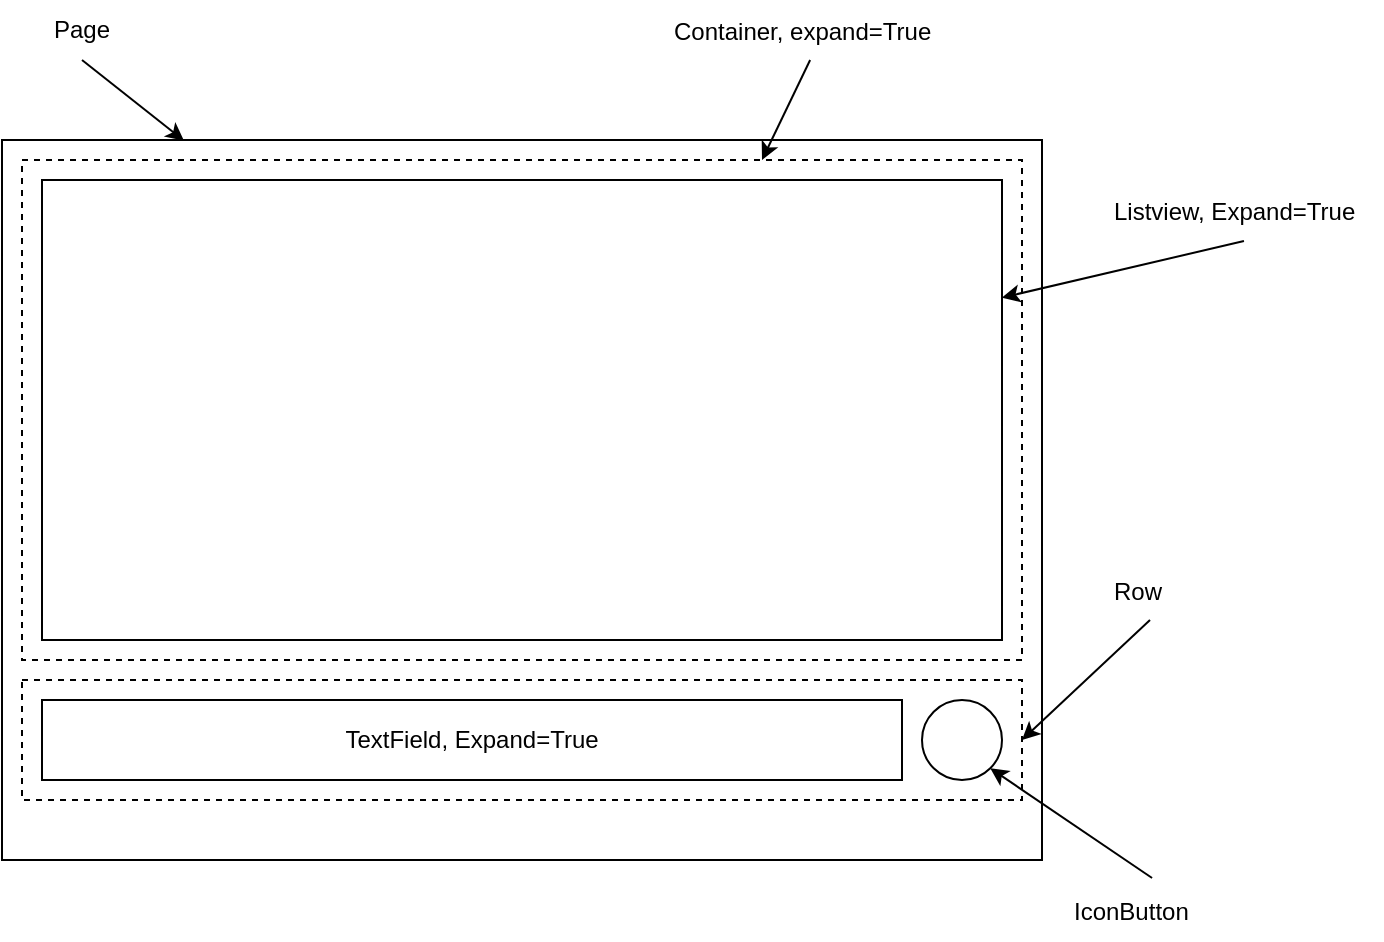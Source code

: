 <mxfile version="19.0.3" type="device"><diagram id="h1AkSt0JVUOTTQjrnA9w" name="Step 1"><mxGraphModel dx="870" dy="697" grid="1" gridSize="10" guides="1" tooltips="1" connect="1" arrows="1" fold="1" page="1" pageScale="1" pageWidth="1100" pageHeight="850" math="0" shadow="0"><root><mxCell id="0"/><mxCell id="1" parent="0"/><mxCell id="OGh-WOqAPdYkLppZM-_Q-1" value="" style="rounded=0;whiteSpace=wrap;html=1;" vertex="1" parent="1"><mxGeometry x="120" y="360" width="520" height="360" as="geometry"/></mxCell><mxCell id="OGh-WOqAPdYkLppZM-_Q-2" value="Page" style="text;html=1;strokeColor=none;fillColor=none;align=center;verticalAlign=middle;whiteSpace=wrap;rounded=0;" vertex="1" parent="1"><mxGeometry x="130" y="290" width="60" height="30" as="geometry"/></mxCell><mxCell id="OGh-WOqAPdYkLppZM-_Q-3" value="" style="rounded=0;whiteSpace=wrap;html=1;dashed=1;" vertex="1" parent="1"><mxGeometry x="130" y="370" width="500" height="250" as="geometry"/></mxCell><mxCell id="OGh-WOqAPdYkLppZM-_Q-4" value="" style="endArrow=classic;html=1;rounded=0;exitX=0.5;exitY=1;exitDx=0;exitDy=0;entryX=0.175;entryY=0.001;entryDx=0;entryDy=0;entryPerimeter=0;" edge="1" parent="1" source="OGh-WOqAPdYkLppZM-_Q-2" target="OGh-WOqAPdYkLppZM-_Q-1"><mxGeometry width="50" height="50" relative="1" as="geometry"><mxPoint x="420" y="650" as="sourcePoint"/><mxPoint x="470" y="600" as="targetPoint"/></mxGeometry></mxCell><mxCell id="OGh-WOqAPdYkLppZM-_Q-6" value="Container, expand=True" style="text;strokeColor=none;fillColor=none;align=left;verticalAlign=middle;spacingLeft=4;spacingRight=4;overflow=hidden;points=[[0,0.5],[1,0.5]];portConstraint=eastwest;rotatable=0;" vertex="1" parent="1"><mxGeometry x="450" y="290" width="140" height="30" as="geometry"/></mxCell><mxCell id="OGh-WOqAPdYkLppZM-_Q-7" value="" style="endArrow=classic;html=1;rounded=0;exitX=0.529;exitY=1;exitDx=0;exitDy=0;exitPerimeter=0;" edge="1" parent="1" source="OGh-WOqAPdYkLppZM-_Q-6"><mxGeometry width="50" height="50" relative="1" as="geometry"><mxPoint x="370" y="650" as="sourcePoint"/><mxPoint x="500" y="370" as="targetPoint"/></mxGeometry></mxCell><mxCell id="OGh-WOqAPdYkLppZM-_Q-9" value="" style="rounded=0;whiteSpace=wrap;html=1;" vertex="1" parent="1"><mxGeometry x="140" y="380" width="480" height="230" as="geometry"/></mxCell><mxCell id="OGh-WOqAPdYkLppZM-_Q-10" value="Listview, Expand=True" style="text;strokeColor=none;fillColor=none;align=left;verticalAlign=middle;spacingLeft=4;spacingRight=4;overflow=hidden;points=[[0,0.5],[1,0.5]];portConstraint=eastwest;rotatable=0;" vertex="1" parent="1"><mxGeometry x="670" y="380" width="140" height="30" as="geometry"/></mxCell><mxCell id="OGh-WOqAPdYkLppZM-_Q-11" value="" style="endArrow=classic;html=1;rounded=0;exitX=0.507;exitY=1.017;exitDx=0;exitDy=0;exitPerimeter=0;" edge="1" parent="1" source="OGh-WOqAPdYkLppZM-_Q-10" target="OGh-WOqAPdYkLppZM-_Q-9"><mxGeometry width="50" height="50" relative="1" as="geometry"><mxPoint x="390" y="830" as="sourcePoint"/><mxPoint x="440" y="780" as="targetPoint"/></mxGeometry></mxCell><mxCell id="OGh-WOqAPdYkLppZM-_Q-12" value="" style="rounded=0;whiteSpace=wrap;html=1;dashed=1;" vertex="1" parent="1"><mxGeometry x="130" y="630" width="500" height="60" as="geometry"/></mxCell><mxCell id="OGh-WOqAPdYkLppZM-_Q-13" value="" style="endArrow=classic;html=1;rounded=0;entryX=1;entryY=0.5;entryDx=0;entryDy=0;" edge="1" parent="1" source="OGh-WOqAPdYkLppZM-_Q-14" target="OGh-WOqAPdYkLppZM-_Q-12"><mxGeometry width="50" height="50" relative="1" as="geometry"><mxPoint x="680" y="710" as="sourcePoint"/><mxPoint x="740" y="720" as="targetPoint"/></mxGeometry></mxCell><mxCell id="OGh-WOqAPdYkLppZM-_Q-14" value="Row" style="text;strokeColor=none;fillColor=none;align=left;verticalAlign=middle;spacingLeft=4;spacingRight=4;overflow=hidden;points=[[0,0.5],[1,0.5]];portConstraint=eastwest;rotatable=0;dashed=1;" vertex="1" parent="1"><mxGeometry x="670" y="570" width="80" height="30" as="geometry"/></mxCell><mxCell id="OGh-WOqAPdYkLppZM-_Q-15" value="" style="ellipse;whiteSpace=wrap;html=1;aspect=fixed;" vertex="1" parent="1"><mxGeometry x="580" y="640" width="40" height="40" as="geometry"/></mxCell><mxCell id="OGh-WOqAPdYkLppZM-_Q-16" value="" style="endArrow=classic;html=1;rounded=0;entryX=1;entryY=1;entryDx=0;entryDy=0;exitX=0.563;exitY=-0.033;exitDx=0;exitDy=0;exitPerimeter=0;" edge="1" parent="1" source="OGh-WOqAPdYkLppZM-_Q-17" target="OGh-WOqAPdYkLppZM-_Q-15"><mxGeometry width="50" height="50" relative="1" as="geometry"><mxPoint x="680" y="700" as="sourcePoint"/><mxPoint x="770" y="710" as="targetPoint"/></mxGeometry></mxCell><mxCell id="OGh-WOqAPdYkLppZM-_Q-17" value="IconButton" style="text;strokeColor=none;fillColor=none;align=left;verticalAlign=middle;spacingLeft=4;spacingRight=4;overflow=hidden;points=[[0,0.5],[1,0.5]];portConstraint=eastwest;rotatable=0;" vertex="1" parent="1"><mxGeometry x="650" y="730" width="80" height="30" as="geometry"/></mxCell><mxCell id="OGh-WOqAPdYkLppZM-_Q-18" value="TextField, Expand=True" style="rounded=0;whiteSpace=wrap;html=1;" vertex="1" parent="1"><mxGeometry x="140" y="640" width="430" height="40" as="geometry"/></mxCell></root></mxGraphModel></diagram></mxfile>